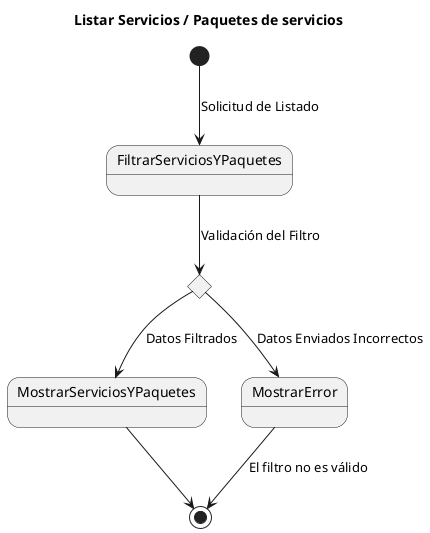 @startuml

title Listar Servicios / Paquetes de servicios

top to bottom direction

[*] --> FiltrarServiciosYPaquetes : Solicitud de Listado
state ComprobarDatos <<choice>>
FiltrarServiciosYPaquetes --> ComprobarDatos : Validación del Filtro
ComprobarDatos --> MostrarServiciosYPaquetes : Datos Filtrados
ComprobarDatos --> MostrarError : Datos Enviados Incorrectos
MostrarError --> [*] : El filtro no es válido

MostrarServiciosYPaquetes --> [*]

@enduml
